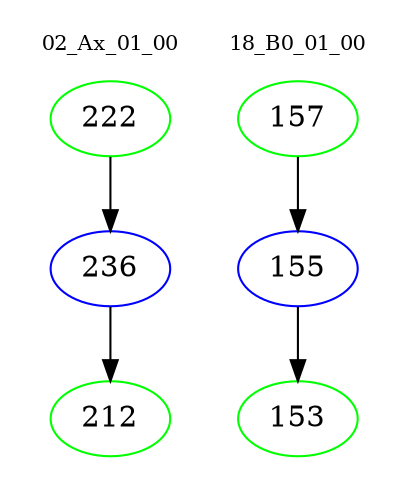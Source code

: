 digraph{
subgraph cluster_0 {
color = white
label = "02_Ax_01_00";
fontsize=10;
T0_222 [label="222", color="green"]
T0_222 -> T0_236 [color="black"]
T0_236 [label="236", color="blue"]
T0_236 -> T0_212 [color="black"]
T0_212 [label="212", color="green"]
}
subgraph cluster_1 {
color = white
label = "18_B0_01_00";
fontsize=10;
T1_157 [label="157", color="green"]
T1_157 -> T1_155 [color="black"]
T1_155 [label="155", color="blue"]
T1_155 -> T1_153 [color="black"]
T1_153 [label="153", color="green"]
}
}
